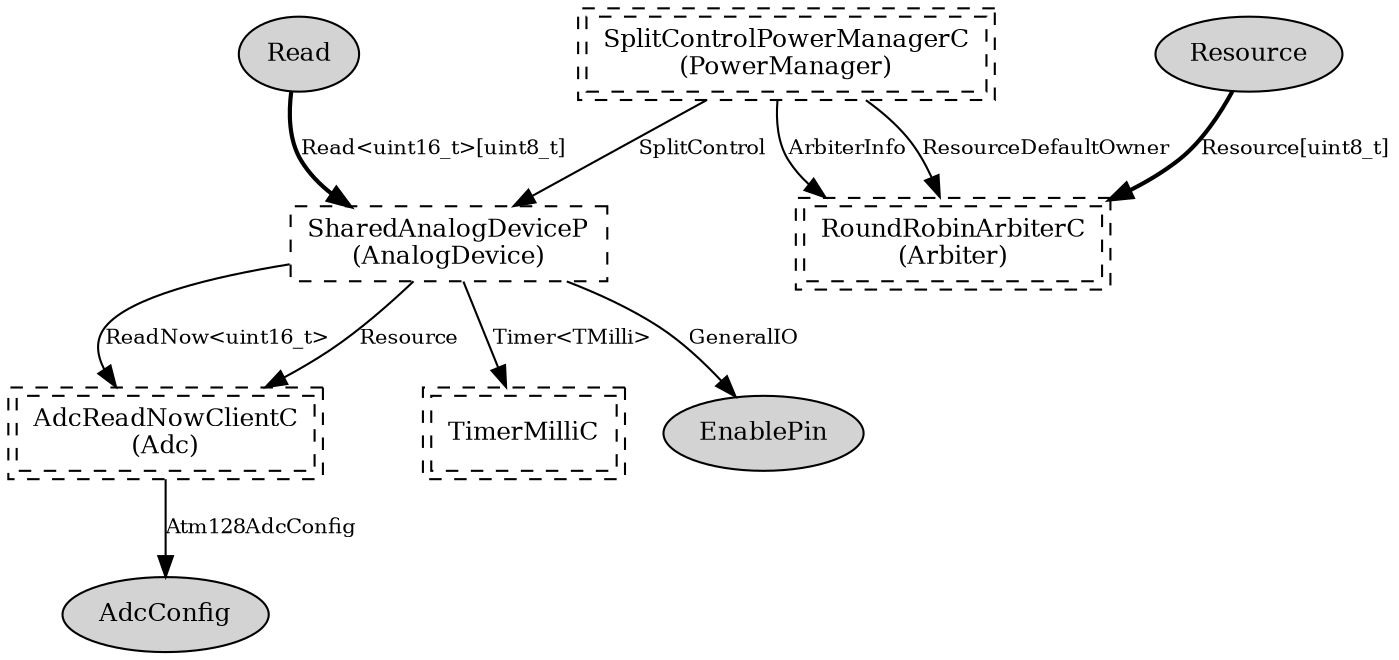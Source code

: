 digraph "tos.sensorboards.mda100.SharedAnalogDeviceC" {
  n0x2ace8349b5e8 [shape=ellipse, style=filled, label="Read", fontsize=12];
  "SharedAnalogDeviceC.AnalogDevice" [fontsize=12, shape=box, style=dashed, label="SharedAnalogDeviceP\n(AnalogDevice)", URL="../chtml/tos.sensorboards.mda100.SharedAnalogDeviceP.html"];
  n0x2ace8349c3c0 [shape=ellipse, style=filled, label="Resource", fontsize=12];
  "SharedAnalogDeviceC.Arbiter" [fontsize=12, shape=box,peripheries=2, style=dashed, label="RoundRobinArbiterC\n(Arbiter)", URL="../chtml/tos.system.RoundRobinArbiterC.html"];
  "SharedAnalogDeviceC.PowerManager" [fontsize=12, shape=box,peripheries=2, style=dashed, label="SplitControlPowerManagerC\n(PowerManager)", URL="../chtml/tos.lib.power.SplitControlPowerManagerC.html"];
  "SharedAnalogDeviceC.Arbiter" [fontsize=12, shape=box,peripheries=2, style=dashed, label="RoundRobinArbiterC\n(Arbiter)", URL="../chtml/tos.system.RoundRobinArbiterC.html"];
  "SharedAnalogDeviceC.PowerManager" [fontsize=12, shape=box,peripheries=2, style=dashed, label="SplitControlPowerManagerC\n(PowerManager)", URL="../chtml/tos.lib.power.SplitControlPowerManagerC.html"];
  "SharedAnalogDeviceC.AnalogDevice" [fontsize=12, shape=box, style=dashed, label="SharedAnalogDeviceP\n(AnalogDevice)", URL="../chtml/tos.sensorboards.mda100.SharedAnalogDeviceP.html"];
  "SharedAnalogDeviceC.PowerManager" [fontsize=12, shape=box,peripheries=2, style=dashed, label="SplitControlPowerManagerC\n(PowerManager)", URL="../chtml/tos.lib.power.SplitControlPowerManagerC.html"];
  "SharedAnalogDeviceC.Arbiter" [fontsize=12, shape=box,peripheries=2, style=dashed, label="RoundRobinArbiterC\n(Arbiter)", URL="../chtml/tos.system.RoundRobinArbiterC.html"];
  "SharedAnalogDeviceC.AnalogDevice" [fontsize=12, shape=box, style=dashed, label="SharedAnalogDeviceP\n(AnalogDevice)", URL="../chtml/tos.sensorboards.mda100.SharedAnalogDeviceP.html"];
  "SharedAnalogDeviceC.Adc" [fontsize=12, shape=box,peripheries=2, style=dashed, label="AdcReadNowClientC\n(Adc)", URL="../chtml/tos.chips.atm128.adc.AdcReadNowClientC.html"];
  "SharedAnalogDeviceC.AnalogDevice" [fontsize=12, shape=box, style=dashed, label="SharedAnalogDeviceP\n(AnalogDevice)", URL="../chtml/tos.sensorboards.mda100.SharedAnalogDeviceP.html"];
  "SharedAnalogDeviceC.TimerMilliC" [fontsize=12, shape=box,peripheries=2, style=dashed, label="TimerMilliC", URL="../chtml/tos.system.TimerMilliC.html"];
  "SharedAnalogDeviceC.AnalogDevice" [fontsize=12, shape=box, style=dashed, label="SharedAnalogDeviceP\n(AnalogDevice)", URL="../chtml/tos.sensorboards.mda100.SharedAnalogDeviceP.html"];
  "SharedAnalogDeviceC.Adc" [fontsize=12, shape=box,peripheries=2, style=dashed, label="AdcReadNowClientC\n(Adc)", URL="../chtml/tos.chips.atm128.adc.AdcReadNowClientC.html"];
  "SharedAnalogDeviceC.Adc" [fontsize=12, shape=box,peripheries=2, style=dashed, label="AdcReadNowClientC\n(Adc)", URL="../chtml/tos.chips.atm128.adc.AdcReadNowClientC.html"];
  n0x2ace83495c00 [shape=ellipse, style=filled, label="AdcConfig", fontsize=12];
  "SharedAnalogDeviceC.AnalogDevice" [fontsize=12, shape=box, style=dashed, label="SharedAnalogDeviceP\n(AnalogDevice)", URL="../chtml/tos.sensorboards.mda100.SharedAnalogDeviceP.html"];
  n0x2ace83498678 [shape=ellipse, style=filled, label="EnablePin", fontsize=12];
  "n0x2ace8349b5e8" -> "SharedAnalogDeviceC.AnalogDevice" [label="Read<uint16_t>[uint8_t]", style=bold, URL="../ihtml/tos.interfaces.Read.html", fontsize=10];
  "n0x2ace8349c3c0" -> "SharedAnalogDeviceC.Arbiter" [label="Resource[uint8_t]", style=bold, URL="../ihtml/tos.interfaces.Resource.html", fontsize=10];
  "SharedAnalogDeviceC.PowerManager" -> "SharedAnalogDeviceC.Arbiter" [label="ArbiterInfo", URL="../ihtml/tos.interfaces.ArbiterInfo.html", fontsize=10];
  "SharedAnalogDeviceC.PowerManager" -> "SharedAnalogDeviceC.AnalogDevice" [label="SplitControl", URL="../ihtml/tos.interfaces.SplitControl.html", fontsize=10];
  "SharedAnalogDeviceC.PowerManager" -> "SharedAnalogDeviceC.Arbiter" [label="ResourceDefaultOwner", URL="../ihtml/tos.interfaces.ResourceDefaultOwner.html", fontsize=10];
  "SharedAnalogDeviceC.AnalogDevice" -> "SharedAnalogDeviceC.Adc" [label="ReadNow<uint16_t>", URL="../ihtml/tos.interfaces.ReadNow.html", fontsize=10];
  "SharedAnalogDeviceC.AnalogDevice" -> "SharedAnalogDeviceC.TimerMilliC" [label="Timer<TMilli>", URL="../ihtml/tos.lib.timer.Timer.html", fontsize=10];
  "SharedAnalogDeviceC.AnalogDevice" -> "SharedAnalogDeviceC.Adc" [label="Resource", URL="../ihtml/tos.interfaces.Resource.html", fontsize=10];
  "SharedAnalogDeviceC.Adc" -> "n0x2ace83495c00" [label="Atm128AdcConfig", URL="../ihtml/tos.chips.atm128.adc.Atm128AdcConfig.html", fontsize=10];
  "SharedAnalogDeviceC.AnalogDevice" -> "n0x2ace83498678" [label="GeneralIO", URL="../ihtml/tos.interfaces.GeneralIO.html", fontsize=10];
}
